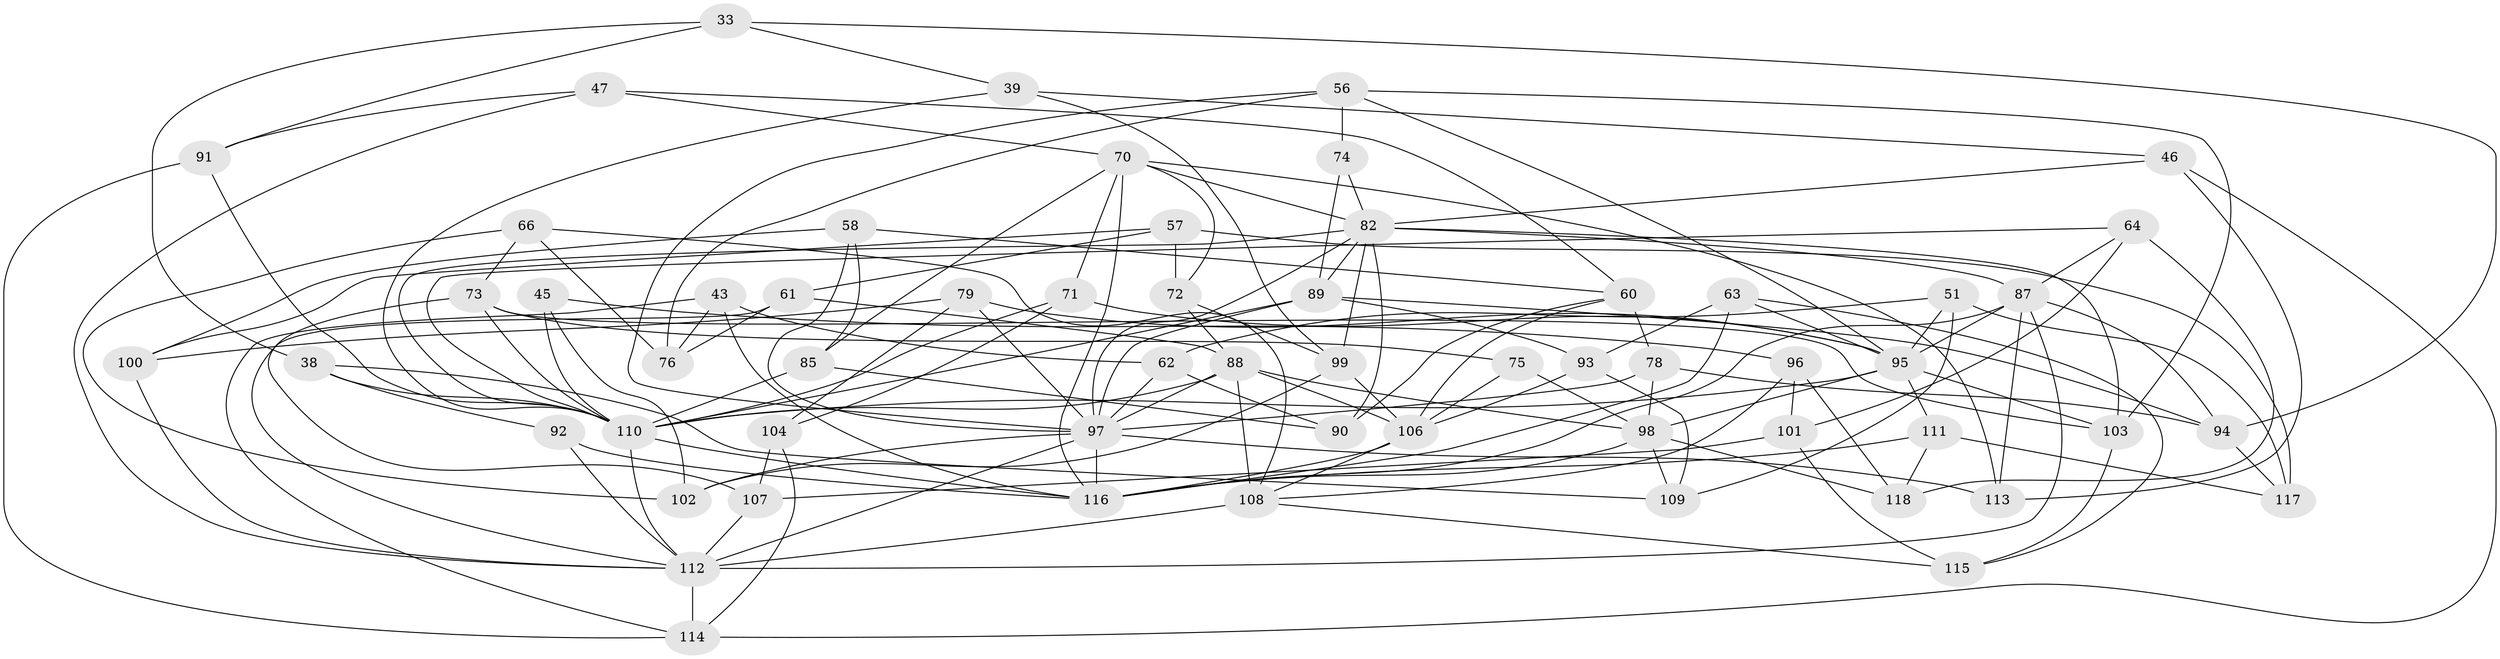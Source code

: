 // original degree distribution, {4: 1.0}
// Generated by graph-tools (version 1.1) at 2025/58/03/09/25 04:58:59]
// undirected, 59 vertices, 150 edges
graph export_dot {
graph [start="1"]
  node [color=gray90,style=filled];
  33;
  38;
  39;
  43;
  45;
  46;
  47;
  51;
  56 [super="+19"];
  57;
  58;
  60 [super="+52"];
  61;
  62;
  63;
  64;
  66;
  70 [super="+41"];
  71;
  72;
  73 [super="+1"];
  74;
  75;
  76;
  78 [super="+7"];
  79;
  82 [super="+32+42+37"];
  85;
  87 [super="+22"];
  88 [super="+81+44"];
  89 [super="+77+65"];
  90;
  91;
  92 [super="+35"];
  93;
  94 [super="+67"];
  95 [super="+59"];
  96;
  97 [super="+83+25+84"];
  98 [super="+53+54"];
  99 [super="+68"];
  100;
  101;
  102;
  103 [super="+48"];
  104;
  106 [super="+80"];
  107;
  108 [super="+55+69"];
  109;
  110 [super="+40+20+50"];
  111;
  112 [super="+5+105+86"];
  113;
  114 [super="+34"];
  115;
  116 [super="+6+8+15+26+28"];
  117;
  118;
  33 -- 94;
  33 -- 91;
  33 -- 38;
  33 -- 39;
  38 -- 92;
  38 -- 109;
  38 -- 110;
  39 -- 46;
  39 -- 110;
  39 -- 99;
  43 -- 114;
  43 -- 76;
  43 -- 62;
  43 -- 116;
  45 -- 96;
  45 -- 102;
  45 -- 110 [weight=2];
  46 -- 113;
  46 -- 114;
  46 -- 82;
  47 -- 60;
  47 -- 91;
  47 -- 112;
  47 -- 70;
  51 -- 95;
  51 -- 62;
  51 -- 117;
  51 -- 109;
  56 -- 74 [weight=2];
  56 -- 76;
  56 -- 97;
  56 -- 95;
  56 -- 103;
  57 -- 61;
  57 -- 72;
  57 -- 117;
  57 -- 100;
  58 -- 85;
  58 -- 100;
  58 -- 60;
  58 -- 97;
  60 -- 78 [weight=2];
  60 -- 90;
  60 -- 106;
  61 -- 76;
  61 -- 112;
  61 -- 88;
  62 -- 90;
  62 -- 97;
  63 -- 93;
  63 -- 115;
  63 -- 116;
  63 -- 95;
  64 -- 110;
  64 -- 87;
  64 -- 118;
  64 -- 101;
  66 -- 76;
  66 -- 108;
  66 -- 102;
  66 -- 73;
  70 -- 71;
  70 -- 113;
  70 -- 116 [weight=2];
  70 -- 85;
  70 -- 72;
  70 -- 82;
  71 -- 104;
  71 -- 110;
  71 -- 95;
  72 -- 99;
  72 -- 88;
  73 -- 75 [weight=2];
  73 -- 107;
  73 -- 110;
  73 -- 103;
  74 -- 89;
  74 -- 82;
  75 -- 98;
  75 -- 106;
  78 -- 97;
  78 -- 98;
  78 -- 94 [weight=2];
  79 -- 104;
  79 -- 100;
  79 -- 97;
  79 -- 95;
  82 -- 97;
  82 -- 87 [weight=2];
  82 -- 110;
  82 -- 99 [weight=2];
  82 -- 103 [weight=2];
  82 -- 89 [weight=2];
  82 -- 90;
  85 -- 90;
  85 -- 110;
  87 -- 112 [weight=2];
  87 -- 113;
  87 -- 116;
  87 -- 94;
  87 -- 95 [weight=2];
  88 -- 106;
  88 -- 97 [weight=2];
  88 -- 108 [weight=2];
  88 -- 110 [weight=2];
  88 -- 98;
  89 -- 94;
  89 -- 97;
  89 -- 110 [weight=2];
  89 -- 93;
  91 -- 110;
  91 -- 114;
  92 -- 116 [weight=3];
  92 -- 112 [weight=2];
  93 -- 106;
  93 -- 109;
  94 -- 117;
  95 -- 98 [weight=2];
  95 -- 103;
  95 -- 110;
  95 -- 111;
  96 -- 108;
  96 -- 118;
  96 -- 101;
  97 -- 113;
  97 -- 102;
  97 -- 112;
  97 -- 116 [weight=2];
  98 -- 116 [weight=3];
  98 -- 118;
  98 -- 109;
  99 -- 102;
  99 -- 106;
  100 -- 112;
  101 -- 107;
  101 -- 115;
  103 -- 115;
  104 -- 107;
  104 -- 114;
  106 -- 116 [weight=2];
  106 -- 108;
  107 -- 112;
  108 -- 112 [weight=2];
  108 -- 115;
  110 -- 112;
  110 -- 116 [weight=2];
  111 -- 117;
  111 -- 118;
  111 -- 116;
  112 -- 114 [weight=2];
}

